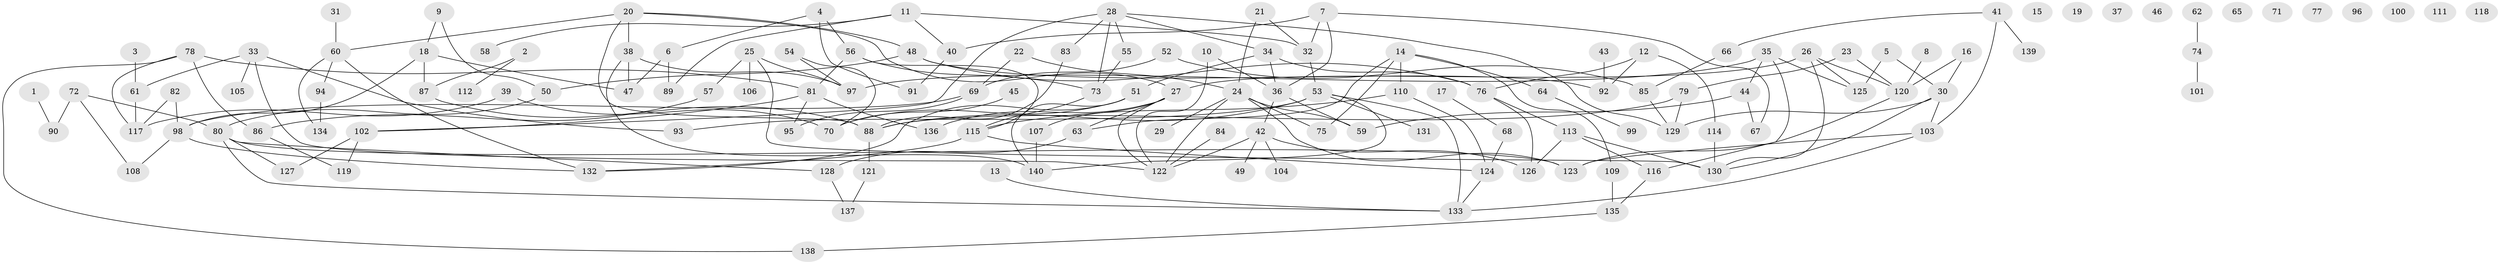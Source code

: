 // coarse degree distribution, {1: 0.25, 0: 0.19642857142857142, 5: 0.08928571428571429, 4: 0.08928571428571429, 6: 0.017857142857142856, 3: 0.05357142857142857, 2: 0.17857142857142858, 7: 0.07142857142857142, 9: 0.017857142857142856, 13: 0.017857142857142856, 8: 0.017857142857142856}
// Generated by graph-tools (version 1.1) at 2025/43/03/04/25 21:43:38]
// undirected, 140 vertices, 191 edges
graph export_dot {
graph [start="1"]
  node [color=gray90,style=filled];
  1;
  2;
  3;
  4;
  5;
  6;
  7;
  8;
  9;
  10;
  11;
  12;
  13;
  14;
  15;
  16;
  17;
  18;
  19;
  20;
  21;
  22;
  23;
  24;
  25;
  26;
  27;
  28;
  29;
  30;
  31;
  32;
  33;
  34;
  35;
  36;
  37;
  38;
  39;
  40;
  41;
  42;
  43;
  44;
  45;
  46;
  47;
  48;
  49;
  50;
  51;
  52;
  53;
  54;
  55;
  56;
  57;
  58;
  59;
  60;
  61;
  62;
  63;
  64;
  65;
  66;
  67;
  68;
  69;
  70;
  71;
  72;
  73;
  74;
  75;
  76;
  77;
  78;
  79;
  80;
  81;
  82;
  83;
  84;
  85;
  86;
  87;
  88;
  89;
  90;
  91;
  92;
  93;
  94;
  95;
  96;
  97;
  98;
  99;
  100;
  101;
  102;
  103;
  104;
  105;
  106;
  107;
  108;
  109;
  110;
  111;
  112;
  113;
  114;
  115;
  116;
  117;
  118;
  119;
  120;
  121;
  122;
  123;
  124;
  125;
  126;
  127;
  128;
  129;
  130;
  131;
  132;
  133;
  134;
  135;
  136;
  137;
  138;
  139;
  140;
  1 -- 90;
  2 -- 87;
  2 -- 112;
  3 -- 61;
  4 -- 6;
  4 -- 56;
  4 -- 91;
  5 -- 30;
  5 -- 125;
  6 -- 47;
  6 -- 89;
  7 -- 32;
  7 -- 36;
  7 -- 40;
  7 -- 67;
  8 -- 120;
  9 -- 18;
  9 -- 50;
  10 -- 36;
  10 -- 122;
  11 -- 32;
  11 -- 40;
  11 -- 58;
  11 -- 89;
  12 -- 76;
  12 -- 92;
  12 -- 114;
  13 -- 133;
  14 -- 63;
  14 -- 64;
  14 -- 75;
  14 -- 109;
  14 -- 110;
  16 -- 30;
  16 -- 120;
  17 -- 68;
  18 -- 47;
  18 -- 87;
  18 -- 98;
  20 -- 27;
  20 -- 38;
  20 -- 48;
  20 -- 60;
  20 -- 88;
  21 -- 24;
  21 -- 32;
  22 -- 24;
  22 -- 69;
  23 -- 79;
  23 -- 120;
  24 -- 29;
  24 -- 59;
  24 -- 75;
  24 -- 122;
  24 -- 123;
  25 -- 57;
  25 -- 97;
  25 -- 106;
  25 -- 130;
  26 -- 27;
  26 -- 120;
  26 -- 125;
  26 -- 130;
  27 -- 63;
  27 -- 107;
  27 -- 122;
  27 -- 136;
  28 -- 34;
  28 -- 55;
  28 -- 73;
  28 -- 83;
  28 -- 102;
  28 -- 129;
  30 -- 103;
  30 -- 129;
  30 -- 130;
  31 -- 60;
  32 -- 53;
  33 -- 61;
  33 -- 93;
  33 -- 105;
  33 -- 122;
  34 -- 36;
  34 -- 51;
  34 -- 76;
  35 -- 44;
  35 -- 97;
  35 -- 116;
  35 -- 125;
  36 -- 42;
  36 -- 59;
  38 -- 47;
  38 -- 97;
  38 -- 140;
  39 -- 70;
  39 -- 117;
  40 -- 91;
  41 -- 66;
  41 -- 103;
  41 -- 139;
  42 -- 49;
  42 -- 104;
  42 -- 122;
  42 -- 126;
  43 -- 92;
  44 -- 59;
  44 -- 67;
  45 -- 70;
  48 -- 50;
  48 -- 76;
  48 -- 92;
  50 -- 80;
  51 -- 70;
  51 -- 132;
  51 -- 140;
  52 -- 69;
  52 -- 85;
  53 -- 88;
  53 -- 93;
  53 -- 131;
  53 -- 133;
  53 -- 140;
  54 -- 70;
  54 -- 97;
  55 -- 73;
  56 -- 73;
  56 -- 81;
  56 -- 115;
  57 -- 86;
  60 -- 94;
  60 -- 132;
  60 -- 134;
  61 -- 117;
  62 -- 74;
  63 -- 128;
  64 -- 99;
  66 -- 85;
  68 -- 124;
  69 -- 95;
  69 -- 98;
  72 -- 80;
  72 -- 90;
  72 -- 108;
  73 -- 115;
  74 -- 101;
  76 -- 113;
  76 -- 126;
  78 -- 81;
  78 -- 86;
  78 -- 117;
  78 -- 138;
  79 -- 88;
  79 -- 129;
  80 -- 123;
  80 -- 127;
  80 -- 128;
  80 -- 133;
  81 -- 95;
  81 -- 102;
  81 -- 136;
  82 -- 98;
  82 -- 117;
  83 -- 88;
  84 -- 122;
  85 -- 129;
  86 -- 119;
  87 -- 88;
  88 -- 121;
  94 -- 134;
  98 -- 108;
  98 -- 132;
  102 -- 119;
  102 -- 127;
  103 -- 123;
  103 -- 133;
  107 -- 140;
  109 -- 135;
  110 -- 115;
  110 -- 124;
  113 -- 116;
  113 -- 126;
  113 -- 130;
  114 -- 130;
  115 -- 124;
  115 -- 132;
  116 -- 135;
  120 -- 123;
  121 -- 137;
  124 -- 133;
  128 -- 137;
  135 -- 138;
}
